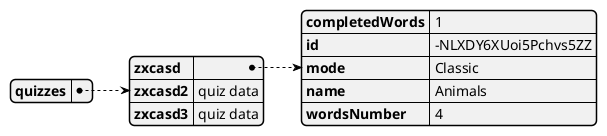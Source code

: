 @startjson
{
"quizzes": {
      "zxcasd": {
        "completedWords": 1,
        "id": "-NLXDY6XUoi5Pchvs5ZZ",
        "mode": "Classic",
        "name": "Animals",
        "wordsNumber": 4
      },
      "zxcasd2":"quiz data",
      "zxcasd3":"quiz data"
    }
}
@endjson